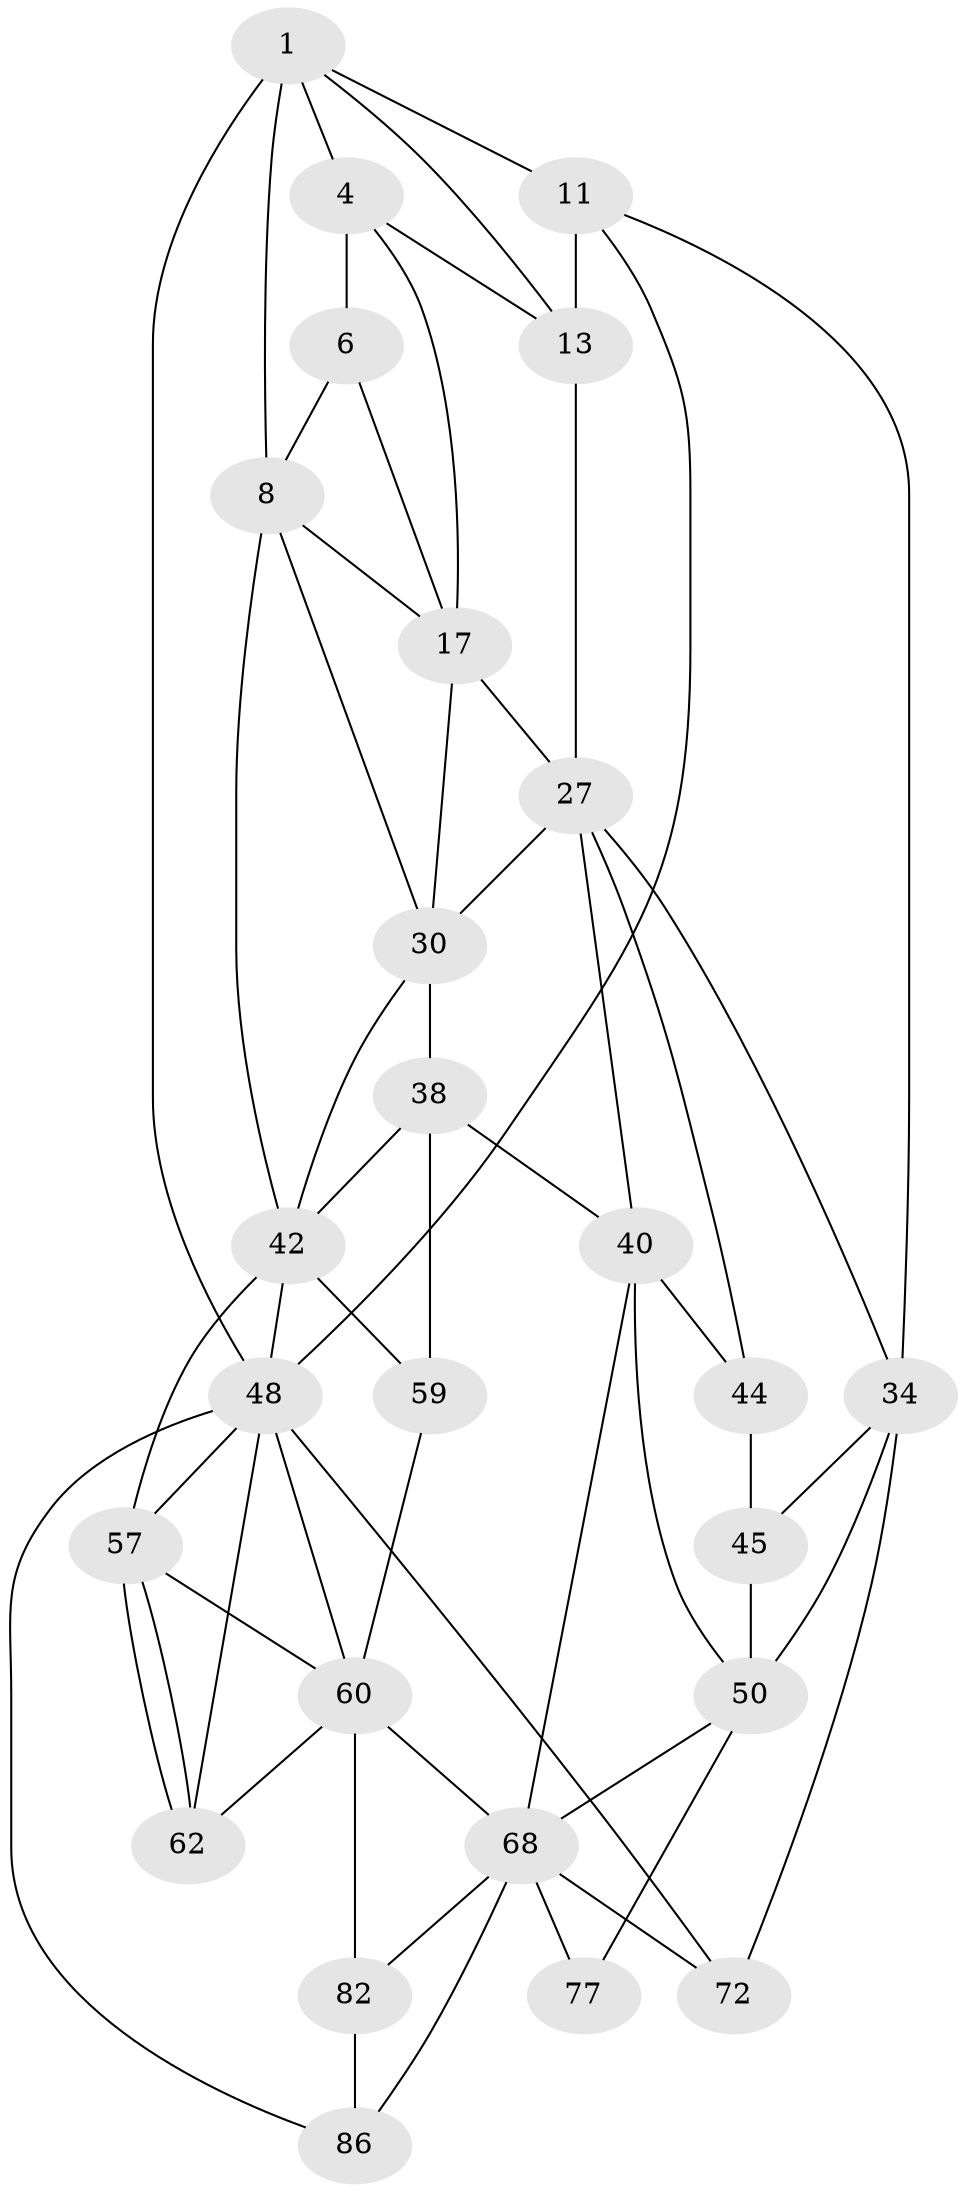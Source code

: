 // original degree distribution, {3: 0.022727272727272728, 4: 0.2159090909090909, 5: 0.5681818181818182, 6: 0.19318181818181818}
// Generated by graph-tools (version 1.1) at 2025/21/03/04/25 18:21:25]
// undirected, 26 vertices, 58 edges
graph export_dot {
graph [start="1"]
  node [color=gray90,style=filled];
  1 [pos="+0.5645337708971433+0",super="+2+7"];
  4 [pos="+0.2836336287314577+0.04905492344675706",super="+5+15"];
  6 [pos="+0.5391381377657389+0",super="+9"];
  8 [pos="+0.7758244725564399+0.17380633961719777",super="+23"];
  11 [pos="+0+0",super="+22+12"];
  13 [pos="+0.14428729202650345+0.14348003320100552",super="+16+14"];
  17 [pos="+0.48936497708533255+0.17355435623529003",super="+18"];
  27 [pos="+0.33576965766536876+0.33550517020254883",super="+31+28"];
  30 [pos="+0.5566269125383682+0.35756552100814715",super="+33"];
  34 [pos="+0.028112501715170584+0.48219038826032357",super="+35"];
  38 [pos="+0.5579398050616461+0.48136583879088646",super="+39"];
  40 [pos="+0.45655621193409573+0.4868216141989333",super="+46"];
  42 [pos="+0.7543172920588461+0.5112556122983376",super="+52+43"];
  44 [pos="+0.25777163211704507+0.4452200558871725"];
  45 [pos="+0.21353380638245673+0.4622881323595248"];
  48 [pos="+1+0.47052564124040674",super="+49+64"];
  50 [pos="+0.17966433581720553+0.7021965092834443",super="+51+74"];
  57 [pos="+0.8228314510359647+0.6063374025022193",super="+58"];
  59 [pos="+0.5766423255973849+0.6560862764626076"];
  60 [pos="+0.6799218615163489+0.66155141523998",super="+61+63"];
  62 [pos="+0.8709210757102466+0.7469423439687742"];
  68 [pos="+0.5699120167933548+0.8183616811857481",super="+83+69"];
  72 [pos="+0+0.919671713123923"];
  77 [pos="+0.3254528558407057+0.8687013618244401"];
  82 [pos="+0.5640753088111213+1",super="+85"];
  86 [pos="+0.30936470173419+1"];
  1 -- 4;
  1 -- 13;
  1 -- 11 [weight=2];
  1 -- 48 [weight=2];
  1 -- 8 [weight=2];
  4 -- 17 [weight=2];
  4 -- 6;
  4 -- 13;
  6 -- 8;
  6 -- 17;
  8 -- 17;
  8 -- 42;
  8 -- 30;
  11 -- 13 [weight=2];
  11 -- 34;
  11 -- 48;
  13 -- 27;
  17 -- 27;
  17 -- 30;
  27 -- 40;
  27 -- 30;
  27 -- 34;
  27 -- 44;
  30 -- 38 [weight=2];
  30 -- 42;
  34 -- 45;
  34 -- 50 [weight=2];
  34 -- 72;
  38 -- 40 [weight=2];
  38 -- 42;
  38 -- 59;
  40 -- 50;
  40 -- 44;
  40 -- 68;
  42 -- 57;
  42 -- 59;
  42 -- 48;
  44 -- 45;
  45 -- 50;
  48 -- 57;
  48 -- 86;
  48 -- 72;
  48 -- 60 [weight=2];
  48 -- 62;
  50 -- 77;
  50 -- 68;
  57 -- 62;
  57 -- 62;
  57 -- 60;
  59 -- 60;
  60 -- 68;
  60 -- 82;
  60 -- 62;
  68 -- 82 [weight=2];
  68 -- 86;
  68 -- 72;
  68 -- 77 [weight=2];
  82 -- 86;
}
